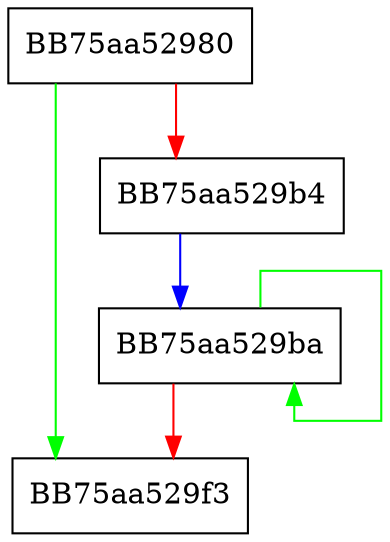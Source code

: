 digraph gcdext {
  node [shape="box"];
  graph [splines=ortho];
  BB75aa52980 -> BB75aa529f3 [color="green"];
  BB75aa52980 -> BB75aa529b4 [color="red"];
  BB75aa529b4 -> BB75aa529ba [color="blue"];
  BB75aa529ba -> BB75aa529ba [color="green"];
  BB75aa529ba -> BB75aa529f3 [color="red"];
}